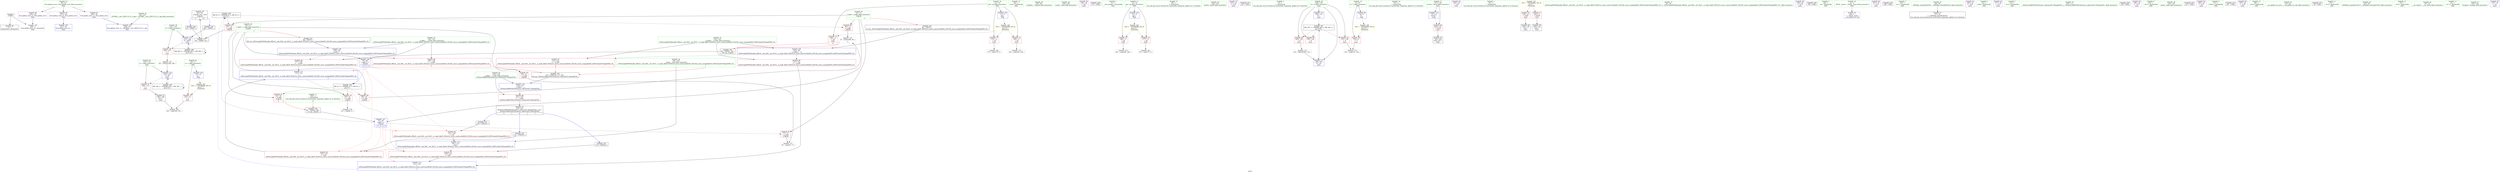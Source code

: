 digraph "SVFG" {
	label="SVFG";

	Node0x559b82891340 [shape=record,color=grey,label="{NodeID: 0\nNullPtr}"];
	Node0x559b82891340 -> Node0x559b828a78a0[style=solid];
	Node0x559b82891340 -> Node0x559b828a7ae0[style=solid];
	Node0x559b828b15e0 [shape=record,color=grey,label="{NodeID: 180\n192 = cmp(190, 191, )\n}"];
	Node0x559b828a8380 [shape=record,color=red,label="{NodeID: 97\n189\<--133\n\<--s\nmain\n}"];
	Node0x559b828a8380 -> Node0x559b828a8d30[style=solid];
	Node0x559b828a5a80 [shape=record,color=green,label="{NodeID: 14\n36\<--1\n.str.8\<--dummyObj\nGlob }"];
	Node0x559b828a7ff0 [shape=record,color=blue,label="{NodeID: 111\n117\<--116\n\<--\n_ZSt4swapIiENSt9enable_ifIXsr6__and_ISt6__not_ISt15__is_tuple_likeIT_EESt21is_move_constructibleIS3_ESt18is_move_assignableIS3_EEE5valueEvE4typeERS3_SC_\n|{|<s1>3}}"];
	Node0x559b828a7ff0 -> Node0x559b828aae40[style=dashed];
	Node0x559b828a7ff0:s1 -> Node0x559b828b7750[style=dashed,color=blue];
	Node0x559b828a6880 [shape=record,color=green,label="{NodeID: 28\n65\<--66\n_Z3gcdii\<--_Z3gcdii_field_insensitive\n}"];
	Node0x559b828a74d0 [shape=record,color=green,label="{NodeID: 42\n148\<--149\nscanf\<--scanf_field_insensitive\n}"];
	Node0x559b828a9140 [shape=record,color=purple,label="{NodeID: 56\n138\<--20\n\<--.str.1\nmain\n}"];
	Node0x559b828c6dc0 [shape=record,color=black,label="{NodeID: 236\n172 = PHI()\n}"];
	Node0x559b828a9d30 [shape=record,color=red,label="{NodeID: 70\n164\<--11\n\<--pd\nmain\n}"];
	Node0x559b828a9d30 -> Node0x559b828b12e0[style=solid];
	Node0x559b828aa890 [shape=record,color=red,label="{NodeID: 84\n89\<--72\n\<--y.addr\n_Z3gcdii\n}"];
	Node0x559b828aa890 -> Node0x559b828b09e0[style=solid];
	Node0x559b828a29d0 [shape=record,color=green,label="{NodeID: 1\n7\<--1\n__dso_handle\<--dummyObj\nGlob }"];
	Node0x559b828b1760 [shape=record,color=grey,label="{NodeID: 181\n178 = cmp(177, 9, )\n}"];
	Node0x559b828a8450 [shape=record,color=red,label="{NodeID: 98\n221\<--218\n\<--__t.addr\n_ZSt4moveIRiEONSt16remove_referenceIT_E4typeEOS2_\n}"];
	Node0x559b828a8450 -> Node0x559b828a8ed0[style=solid];
	Node0x559b828a5b80 [shape=record,color=green,label="{NodeID: 15\n39\<--1\n\<--dummyObj\nCan only get source location for instruction, argument, global var or function.}"];
	Node0x559b828a80c0 [shape=record,color=blue,label="{NodeID: 112\n121\<--120\n\<--\n_ZSt4swapIiENSt9enable_ifIXsr6__and_ISt6__not_ISt15__is_tuple_likeIT_EESt21is_move_constructibleIS3_ESt18is_move_assignableIS3_EEE5valueEvE4typeERS3_SC_\n|{<s0>3}}"];
	Node0x559b828a80c0:s0 -> Node0x559b828b7c50[style=dashed,color=blue];
	Node0x559b828a6980 [shape=record,color=green,label="{NodeID: 29\n70\<--71\nx.addr\<--x.addr_field_insensitive\n_Z3gcdii\n|{|<s5>3}}"];
	Node0x559b828a6980 -> Node0x559b828aa3b0[style=solid];
	Node0x559b828a6980 -> Node0x559b828aa480[style=solid];
	Node0x559b828a6980 -> Node0x559b828aa550[style=solid];
	Node0x559b828a6980 -> Node0x559b828aa620[style=solid];
	Node0x559b828a6980 -> Node0x559b828a7be0[style=solid];
	Node0x559b828a6980:s5 -> Node0x559b828c72a0[style=solid,color=red];
	Node0x559b828a75d0 [shape=record,color=green,label="{NodeID: 43\n162\<--163\nprintf\<--printf_field_insensitive\n}"];
	Node0x559b828a9210 [shape=record,color=purple,label="{NodeID: 57\n143\<--23\n\<--.str.2\nmain\n}"];
	Node0x559b828c6e90 [shape=record,color=black,label="{NodeID: 237\n181 = PHI()\n}"];
	Node0x559b828a9e00 [shape=record,color=red,label="{NodeID: 71\n174\<--11\n\<--pd\nmain\n}"];
	Node0x559b828a9e00 -> Node0x559b828b18e0[style=solid];
	Node0x559b828aa960 [shape=record,color=red,label="{NodeID: 85\n108\<--100\n\<--__a.addr\n_ZSt4swapIiENSt9enable_ifIXsr6__and_ISt6__not_ISt15__is_tuple_likeIT_EESt21is_move_constructibleIS3_ESt18is_move_assignableIS3_EEE5valueEvE4typeERS3_SC_\n|{<s0>5}}"];
	Node0x559b828aa960:s0 -> Node0x559b828c7910[style=solid,color=red];
	Node0x559b828a28f0 [shape=record,color=green,label="{NodeID: 2\n9\<--1\n\<--dummyObj\nCan only get source location for instruction, argument, global var or function.}"];
	Node0x559b828b18e0 [shape=record,color=grey,label="{NodeID: 182\n175 = cmp(174, 9, )\n}"];
	Node0x559b828a8520 [shape=record,color=blue,label="{NodeID: 99\n8\<--9\nT\<--\nGlob }"];
	Node0x559b828a8520 -> Node0x559b828ab7f0[style=dashed];
	Node0x559b828a5c80 [shape=record,color=green,label="{NodeID: 16\n151\<--1\n\<--dummyObj\nCan only get source location for instruction, argument, global var or function.}"];
	Node0x559b828a8190 [shape=record,color=blue,label="{NodeID: 113\n127\<--9\nretval\<--\nmain\n}"];
	Node0x559b828a8190 -> Node0x559b828aaf10[style=dashed];
	Node0x559b828a6a50 [shape=record,color=green,label="{NodeID: 30\n72\<--73\ny.addr\<--y.addr_field_insensitive\n_Z3gcdii\n|{|<s4>3}}"];
	Node0x559b828a6a50 -> Node0x559b828aa6f0[style=solid];
	Node0x559b828a6a50 -> Node0x559b828aa7c0[style=solid];
	Node0x559b828a6a50 -> Node0x559b828aa890[style=solid];
	Node0x559b828a6a50 -> Node0x559b828a7cb0[style=solid];
	Node0x559b828a6a50:s4 -> Node0x559b828c7440[style=solid,color=red];
	Node0x559b828a76d0 [shape=record,color=green,label="{NodeID: 44\n218\<--219\n__t.addr\<--__t.addr_field_insensitive\n_ZSt4moveIRiEONSt16remove_referenceIT_E4typeEOS2_\n}"];
	Node0x559b828a76d0 -> Node0x559b828a8450[style=solid];
	Node0x559b828a76d0 -> Node0x559b828ad5b0[style=solid];
	Node0x559b828a92e0 [shape=record,color=purple,label="{NodeID: 58\n144\<--25\n\<--.str.3\nmain\n}"];
	Node0x559b828c6f60 [shape=record,color=black,label="{NodeID: 238\n184 = PHI(67, )\n}"];
	Node0x559b828c6f60 -> Node0x559b828ad340[style=solid];
	Node0x559b828a9ed0 [shape=record,color=red,label="{NodeID: 72\n183\<--11\n\<--pd\nmain\n|{<s0>15}}"];
	Node0x559b828a9ed0:s0 -> Node0x559b828c7580[style=solid,color=red];
	Node0x559b828aaa30 [shape=record,color=red,label="{NodeID: 86\n117\<--100\n\<--__a.addr\n_ZSt4swapIiENSt9enable_ifIXsr6__and_ISt6__not_ISt15__is_tuple_likeIT_EESt21is_move_constructibleIS3_ESt18is_move_assignableIS3_EEE5valueEvE4typeERS3_SC_\n}"];
	Node0x559b828aaa30 -> Node0x559b828a7ff0[style=solid];
	Node0x559b828a1b00 [shape=record,color=green,label="{NodeID: 3\n16\<--1\n\<--dummyObj\nCan only get source location for instruction, argument, global var or function.}"];
	Node0x559b828a8620 [shape=record,color=blue,label="{NodeID: 100\n11\<--9\npd\<--\nGlob }"];
	Node0x559b828a8620 -> Node0x559b828ab8d0[style=dashed];
	Node0x559b828a5d80 [shape=record,color=green,label="{NodeID: 17\n166\<--1\n\<--dummyObj\nCan only get source location for instruction, argument, global var or function.|{<s0>15}}"];
	Node0x559b828a5d80:s0 -> Node0x559b828c7790[style=solid,color=red];
	Node0x559b828ab6e0 [shape=record,color=yellow,style=double,label="{NodeID: 197\n14V_1 = ENCHI(MR_14V_0)\npts\{1 \}\nFun[main]}"];
	Node0x559b828ab6e0 -> Node0x559b828aa210[style=dashed];
	Node0x559b828ab6e0 -> Node0x559b828aa2e0[style=dashed];
	Node0x559b828ad270 [shape=record,color=blue,label="{NodeID: 114\n129\<--151\nit\<--\nmain\n}"];
	Node0x559b828ad270 -> Node0x559b828b8150[style=dashed];
	Node0x559b828a6b20 [shape=record,color=green,label="{NodeID: 31\n81\<--82\n_ZSt4swapIiENSt9enable_ifIXsr6__and_ISt6__not_ISt15__is_tuple_likeIT_EESt21is_move_constructibleIS3_ESt18is_move_assignableIS3_EEE5valueEvE4typeERS3_SC_\<--_ZSt4swapIiENSt9enable_ifIXsr6__and_ISt6__not_ISt15__is_tuple_likeIT_EESt21is_move_constructibleIS3_ESt18is_move_assignableIS3_EEE5valueEvE4typeERS3_SC__field_insensitive\n}"];
	Node0x559b828a77a0 [shape=record,color=green,label="{NodeID: 45\n40\<--223\n_GLOBAL__sub_I_ll931110_0_1.cpp\<--_GLOBAL__sub_I_ll931110_0_1.cpp_field_insensitive\n}"];
	Node0x559b828a77a0 -> Node0x559b828a8a20[style=solid];
	Node0x559b828a93b0 [shape=record,color=purple,label="{NodeID: 59\n146\<--28\n\<--.str.4\nmain\n}"];
	Node0x559b828c7100 [shape=record,color=black,label="{NodeID: 239\n195 = PHI()\n}"];
	Node0x559b828a9fa0 [shape=record,color=red,label="{NodeID: 73\n168\<--13\n\<--pg\nmain\n}"];
	Node0x559b828a9fa0 -> Node0x559b828b0e60[style=solid];
	Node0x559b828aab00 [shape=record,color=red,label="{NodeID: 87\n114\<--102\n\<--__b.addr\n_ZSt4swapIiENSt9enable_ifIXsr6__and_ISt6__not_ISt15__is_tuple_likeIT_EESt21is_move_constructibleIS3_ESt18is_move_assignableIS3_EEE5valueEvE4typeERS3_SC_\n|{<s0>6}}"];
	Node0x559b828aab00:s0 -> Node0x559b828c7910[style=solid,color=red];
	Node0x559b828a1b90 [shape=record,color=green,label="{NodeID: 4\n18\<--1\n.str\<--dummyObj\nGlob }"];
	Node0x559b828a8720 [shape=record,color=blue,label="{NodeID: 101\n13\<--9\npg\<--\nGlob }"];
	Node0x559b828a8720 -> Node0x559b828ab9b0[style=dashed];
	Node0x559b828a5e80 [shape=record,color=green,label="{NodeID: 18\n4\<--6\n_ZStL8__ioinit\<--_ZStL8__ioinit_field_insensitive\nGlob }"];
	Node0x559b828a5e80 -> Node0x559b828a8fa0[style=solid];
	Node0x559b828ab7f0 [shape=record,color=yellow,style=double,label="{NodeID: 198\n16V_1 = ENCHI(MR_16V_0)\npts\{10 \}\nFun[main]}"];
	Node0x559b828ab7f0 -> Node0x559b828a9c60[style=dashed];
	Node0x559b828ad340 [shape=record,color=blue,label="{NodeID: 115\n131\<--184\nf\<--call14\nmain\n}"];
	Node0x559b828ad340 -> Node0x559b828a82b0[style=dashed];
	Node0x559b828ad340 -> Node0x559b828b8650[style=dashed];
	Node0x559b828a6c20 [shape=record,color=green,label="{NodeID: 32\n100\<--101\n__a.addr\<--__a.addr_field_insensitive\n_ZSt4swapIiENSt9enable_ifIXsr6__and_ISt6__not_ISt15__is_tuple_likeIT_EESt21is_move_constructibleIS3_ESt18is_move_assignableIS3_EEE5valueEvE4typeERS3_SC_\n}"];
	Node0x559b828a6c20 -> Node0x559b828aa960[style=solid];
	Node0x559b828a6c20 -> Node0x559b828aaa30[style=solid];
	Node0x559b828a6c20 -> Node0x559b828a7d80[style=solid];
	Node0x559b828a78a0 [shape=record,color=black,label="{NodeID: 46\n2\<--3\ndummyVal\<--dummyVal\n}"];
	Node0x559b828a9480 [shape=record,color=purple,label="{NodeID: 60\n157\<--30\n\<--.str.5\nmain\n}"];
	Node0x559b828c71d0 [shape=record,color=black,label="{NodeID: 240\n198 = PHI()\n}"];
	Node0x559b828aa070 [shape=record,color=red,label="{NodeID: 74\n177\<--13\n\<--pg\nmain\n}"];
	Node0x559b828aa070 -> Node0x559b828b1760[style=solid];
	Node0x559b828b0440 [shape=record,color=black,label="{NodeID: 171\n95 = PHI(87, 93, )\n}"];
	Node0x559b828b0440 -> Node0x559b828a8ac0[style=solid];
	Node0x559b828aabd0 [shape=record,color=red,label="{NodeID: 88\n121\<--102\n\<--__b.addr\n_ZSt4swapIiENSt9enable_ifIXsr6__and_ISt6__not_ISt15__is_tuple_likeIT_EESt21is_move_constructibleIS3_ESt18is_move_assignableIS3_EEE5valueEvE4typeERS3_SC_\n}"];
	Node0x559b828aabd0 -> Node0x559b828a80c0[style=solid];
	Node0x559b828a1c20 [shape=record,color=green,label="{NodeID: 5\n20\<--1\n.str.1\<--dummyObj\nGlob }"];
	Node0x559b828b7750 [shape=record,color=black,label="{NodeID: 185\nMR_2V_4 = PHI(MR_2V_3, MR_2V_2, )\npts\{71 \}\n}"];
	Node0x559b828b7750 -> Node0x559b828aa480[style=dashed];
	Node0x559b828b7750 -> Node0x559b828aa550[style=dashed];
	Node0x559b828b7750 -> Node0x559b828aa620[style=dashed];
	Node0x559b828a8820 [shape=record,color=blue,label="{NodeID: 102\n15\<--16\nn\<--\nGlob }"];
	Node0x559b828a8820 -> Node0x559b828aba90[style=dashed];
	Node0x559b828a5f80 [shape=record,color=green,label="{NodeID: 19\n8\<--10\nT\<--T_field_insensitive\nGlob }"];
	Node0x559b828a5f80 -> Node0x559b828a9c60[style=solid];
	Node0x559b828a5f80 -> Node0x559b828a8520[style=solid];
	Node0x559b828ab8d0 [shape=record,color=yellow,style=double,label="{NodeID: 199\n18V_1 = ENCHI(MR_18V_0)\npts\{12 \}\nFun[main]}"];
	Node0x559b828ab8d0 -> Node0x559b828a9d30[style=dashed];
	Node0x559b828ab8d0 -> Node0x559b828a9e00[style=dashed];
	Node0x559b828ab8d0 -> Node0x559b828a9ed0[style=dashed];
	Node0x559b828ad410 [shape=record,color=blue,label="{NodeID: 116\n133\<--187\ns\<--div\nmain\n}"];
	Node0x559b828ad410 -> Node0x559b828a8380[style=dashed];
	Node0x559b828ad410 -> Node0x559b828b8b50[style=dashed];
	Node0x559b828a6cf0 [shape=record,color=green,label="{NodeID: 33\n102\<--103\n__b.addr\<--__b.addr_field_insensitive\n_ZSt4swapIiENSt9enable_ifIXsr6__and_ISt6__not_ISt15__is_tuple_likeIT_EESt21is_move_constructibleIS3_ESt18is_move_assignableIS3_EEE5valueEvE4typeERS3_SC_\n}"];
	Node0x559b828a6cf0 -> Node0x559b828aab00[style=solid];
	Node0x559b828a6cf0 -> Node0x559b828aabd0[style=solid];
	Node0x559b828a6cf0 -> Node0x559b828a7e50[style=solid];
	Node0x559b828a79a0 [shape=record,color=black,label="{NodeID: 47\n51\<--52\n\<--_ZNSt8ios_base4InitD1Ev\nCan only get source location for instruction, argument, global var or function.}"];
	Node0x559b828a9550 [shape=record,color=purple,label="{NodeID: 61\n160\<--32\n\<--.str.6\nmain\n}"];
	Node0x559b828c72a0 [shape=record,color=black,label="{NodeID: 241\n98 = PHI(70, )\n0th arg _ZSt4swapIiENSt9enable_ifIXsr6__and_ISt6__not_ISt15__is_tuple_likeIT_EESt21is_move_constructibleIS3_ESt18is_move_assignableIS3_EEE5valueEvE4typeERS3_SC_ }"];
	Node0x559b828c72a0 -> Node0x559b828a7d80[style=solid];
	Node0x559b828aa140 [shape=record,color=red,label="{NodeID: 75\n191\<--15\n\<--n\nmain\n}"];
	Node0x559b828aa140 -> Node0x559b828b15e0[style=solid];
	Node0x559b828b09e0 [shape=record,color=grey,label="{NodeID: 172\n91 = Binary(89, 90, )\n|{<s0>4}}"];
	Node0x559b828b09e0:s0 -> Node0x559b828c7580[style=solid,color=red];
	Node0x559b828aaca0 [shape=record,color=red,label="{NodeID: 89\n112\<--109\n\<--call\n_ZSt4swapIiENSt9enable_ifIXsr6__and_ISt6__not_ISt15__is_tuple_likeIT_EESt21is_move_constructibleIS3_ESt18is_move_assignableIS3_EEE5valueEvE4typeERS3_SC_\n}"];
	Node0x559b828aaca0 -> Node0x559b828a7f20[style=solid];
	Node0x559b828a55c0 [shape=record,color=green,label="{NodeID: 6\n22\<--1\nstdin\<--dummyObj\nGlob }"];
	Node0x559b828b7c50 [shape=record,color=black,label="{NodeID: 186\nMR_4V_4 = PHI(MR_4V_3, MR_4V_2, )\npts\{73 \}\n}"];
	Node0x559b828b7c50 -> Node0x559b828aa7c0[style=dashed];
	Node0x559b828b7c50 -> Node0x559b828aa890[style=dashed];
	Node0x559b828a8920 [shape=record,color=blue,label="{NodeID: 103\n227\<--39\nllvm.global_ctors_0\<--\nGlob }"];
	Node0x559b828a6080 [shape=record,color=green,label="{NodeID: 20\n11\<--12\npd\<--pd_field_insensitive\nGlob }"];
	Node0x559b828a6080 -> Node0x559b828a9d30[style=solid];
	Node0x559b828a6080 -> Node0x559b828a9e00[style=solid];
	Node0x559b828a6080 -> Node0x559b828a9ed0[style=solid];
	Node0x559b828a6080 -> Node0x559b828a8620[style=solid];
	Node0x559b828ab9b0 [shape=record,color=yellow,style=double,label="{NodeID: 200\n20V_1 = ENCHI(MR_20V_0)\npts\{14 \}\nFun[main]}"];
	Node0x559b828ab9b0 -> Node0x559b828a9fa0[style=dashed];
	Node0x559b828ab9b0 -> Node0x559b828aa070[style=dashed];
	Node0x559b828ad4e0 [shape=record,color=blue,label="{NodeID: 117\n129\<--201\nit\<--inc\nmain\n}"];
	Node0x559b828ad4e0 -> Node0x559b828b8150[style=dashed];
	Node0x559b828a6dc0 [shape=record,color=green,label="{NodeID: 34\n104\<--105\n__tmp\<--__tmp_field_insensitive\n_ZSt4swapIiENSt9enable_ifIXsr6__and_ISt6__not_ISt15__is_tuple_likeIT_EESt21is_move_constructibleIS3_ESt18is_move_assignableIS3_EEE5valueEvE4typeERS3_SC_\n|{|<s1>7}}"];
	Node0x559b828a6dc0 -> Node0x559b828a7f20[style=solid];
	Node0x559b828a6dc0:s1 -> Node0x559b828c7910[style=solid,color=red];
	Node0x559b828a8ac0 [shape=record,color=black,label="{NodeID: 48\n67\<--95\n_Z3gcdii_ret\<--cond\n_Z3gcdii\n|{<s0>4|<s1>15}}"];
	Node0x559b828a8ac0:s0 -> Node0x559b828c4a90[style=solid,color=blue];
	Node0x559b828a8ac0:s1 -> Node0x559b828c6f60[style=solid,color=blue];
	Node0x559b828c4a90 [shape=record,color=black,label="{NodeID: 228\n93 = PHI(67, )\n}"];
	Node0x559b828c4a90 -> Node0x559b828b0440[style=solid];
	Node0x559b828a9620 [shape=record,color=purple,label="{NodeID: 62\n171\<--34\n\<--.str.7\nmain\n}"];
	Node0x559b828c7440 [shape=record,color=black,label="{NodeID: 242\n99 = PHI(72, )\n1st arg _ZSt4swapIiENSt9enable_ifIXsr6__and_ISt6__not_ISt15__is_tuple_likeIT_EESt21is_move_constructibleIS3_ESt18is_move_assignableIS3_EEE5valueEvE4typeERS3_SC_ }"];
	Node0x559b828c7440 -> Node0x559b828a7e50[style=solid];
	Node0x559b828aa210 [shape=record,color=red,label="{NodeID: 76\n136\<--22\n\<--stdin\nmain\n}"];
	Node0x559b828aa210 -> Node0x559b828a8b90[style=solid];
	Node0x559b828b0b60 [shape=record,color=grey,label="{NodeID: 173\n201 = Binary(200, 151, )\n}"];
	Node0x559b828b0b60 -> Node0x559b828ad4e0[style=solid];
	Node0x559b828aad70 [shape=record,color=red,label="{NodeID: 90\n116\<--115\n\<--call1\n_ZSt4swapIiENSt9enable_ifIXsr6__and_ISt6__not_ISt15__is_tuple_likeIT_EESt21is_move_constructibleIS3_ESt18is_move_assignableIS3_EEE5valueEvE4typeERS3_SC_\n}"];
	Node0x559b828aad70 -> Node0x559b828a7ff0[style=solid];
	Node0x559b828a5650 [shape=record,color=green,label="{NodeID: 7\n23\<--1\n.str.2\<--dummyObj\nGlob }"];
	Node0x559b828b8150 [shape=record,color=black,label="{NodeID: 187\nMR_26V_3 = PHI(MR_26V_4, MR_26V_2, )\npts\{130 \}\n}"];
	Node0x559b828b8150 -> Node0x559b828aafe0[style=dashed];
	Node0x559b828b8150 -> Node0x559b828ab0b0[style=dashed];
	Node0x559b828b8150 -> Node0x559b828ab180[style=dashed];
	Node0x559b828b8150 -> Node0x559b828ad4e0[style=dashed];
	Node0x559b828a8a20 [shape=record,color=blue,label="{NodeID: 104\n228\<--40\nllvm.global_ctors_1\<--_GLOBAL__sub_I_ll931110_0_1.cpp\nGlob }"];
	Node0x559b828a6180 [shape=record,color=green,label="{NodeID: 21\n13\<--14\npg\<--pg_field_insensitive\nGlob }"];
	Node0x559b828a6180 -> Node0x559b828a9fa0[style=solid];
	Node0x559b828a6180 -> Node0x559b828aa070[style=solid];
	Node0x559b828a6180 -> Node0x559b828a8720[style=solid];
	Node0x559b828aba90 [shape=record,color=yellow,style=double,label="{NodeID: 201\n22V_1 = ENCHI(MR_22V_0)\npts\{17 \}\nFun[main]}"];
	Node0x559b828aba90 -> Node0x559b828aa140[style=dashed];
	Node0x559b828ad5b0 [shape=record,color=blue,label="{NodeID: 118\n218\<--217\n__t.addr\<--__t\n_ZSt4moveIRiEONSt16remove_referenceIT_E4typeEOS2_\n}"];
	Node0x559b828ad5b0 -> Node0x559b828a8450[style=dashed];
	Node0x559b828a6e90 [shape=record,color=green,label="{NodeID: 35\n110\<--111\n_ZSt4moveIRiEONSt16remove_referenceIT_E4typeEOS2_\<--_ZSt4moveIRiEONSt16remove_referenceIT_E4typeEOS2__field_insensitive\n}"];
	Node0x559b828a8b90 [shape=record,color=black,label="{NodeID: 49\n139\<--136\ncall\<--\nmain\n}"];
	Node0x559b828c4b60 [shape=record,color=black,label="{NodeID: 229\n158 = PHI()\n}"];
	Node0x559b828a96f0 [shape=record,color=purple,label="{NodeID: 63\n180\<--34\n\<--.str.7\nmain\n}"];
	Node0x559b828c7580 [shape=record,color=black,label="{NodeID: 243\n68 = PHI(91, 183, )\n0th arg _Z3gcdii }"];
	Node0x559b828c7580 -> Node0x559b828a7be0[style=solid];
	Node0x559b828aa2e0 [shape=record,color=red,label="{NodeID: 77\n142\<--27\n\<--stdout\nmain\n}"];
	Node0x559b828aa2e0 -> Node0x559b828a8c60[style=solid];
	Node0x559b828b0ce0 [shape=record,color=grey,label="{NodeID: 174\n187 = Binary(166, 186, )\n}"];
	Node0x559b828b0ce0 -> Node0x559b828ad410[style=solid];
	Node0x559b828aae40 [shape=record,color=red,label="{NodeID: 91\n120\<--119\n\<--call2\n_ZSt4swapIiENSt9enable_ifIXsr6__and_ISt6__not_ISt15__is_tuple_likeIT_EESt21is_move_constructibleIS3_ESt18is_move_assignableIS3_EEE5valueEvE4typeERS3_SC_\n}"];
	Node0x559b828aae40 -> Node0x559b828a80c0[style=solid];
	Node0x559b828a56e0 [shape=record,color=green,label="{NodeID: 8\n25\<--1\n.str.3\<--dummyObj\nGlob }"];
	Node0x559b828b8650 [shape=record,color=black,label="{NodeID: 188\nMR_28V_2 = PHI(MR_28V_3, MR_28V_1, )\npts\{132 \}\n}"];
	Node0x559b828b8650 -> Node0x559b828ad340[style=dashed];
	Node0x559b828b8650 -> Node0x559b828b8650[style=dashed];
	Node0x559b828a7ae0 [shape=record,color=blue, style = dotted,label="{NodeID: 105\n229\<--3\nllvm.global_ctors_2\<--dummyVal\nGlob }"];
	Node0x559b828a6280 [shape=record,color=green,label="{NodeID: 22\n15\<--17\nn\<--n_field_insensitive\nGlob }"];
	Node0x559b828a6280 -> Node0x559b828aa140[style=solid];
	Node0x559b828a6280 -> Node0x559b828a8820[style=solid];
	Node0x559b828a6f90 [shape=record,color=green,label="{NodeID: 36\n124\<--125\nmain\<--main_field_insensitive\n}"];
	Node0x559b828a8c60 [shape=record,color=black,label="{NodeID: 50\n145\<--142\ncall1\<--\nmain\n}"];
	Node0x559b828c4690 [shape=record,color=black,label="{NodeID: 230\n147 = PHI()\n}"];
	Node0x559b828a97c0 [shape=record,color=purple,label="{NodeID: 64\n194\<--34\n\<--.str.7\nmain\n}"];
	Node0x559b828c7790 [shape=record,color=black,label="{NodeID: 244\n69 = PHI(92, 166, )\n1st arg _Z3gcdii }"];
	Node0x559b828c7790 -> Node0x559b828a7cb0[style=solid];
	Node0x559b828aa3b0 [shape=record,color=red,label="{NodeID: 78\n76\<--70\n\<--x.addr\n_Z3gcdii\n}"];
	Node0x559b828aa3b0 -> Node0x559b828b1160[style=solid];
	Node0x559b828b0e60 [shape=record,color=grey,label="{NodeID: 175\n169 = cmp(168, 166, )\n}"];
	Node0x559b828aaf10 [shape=record,color=red,label="{NodeID: 92\n204\<--127\n\<--retval\nmain\n}"];
	Node0x559b828aaf10 -> Node0x559b828a8e00[style=solid];
	Node0x559b828a5770 [shape=record,color=green,label="{NodeID: 9\n27\<--1\nstdout\<--dummyObj\nGlob }"];
	Node0x559b828b8b50 [shape=record,color=black,label="{NodeID: 189\nMR_30V_2 = PHI(MR_30V_3, MR_30V_1, )\npts\{134 \}\n}"];
	Node0x559b828b8b50 -> Node0x559b828ad410[style=dashed];
	Node0x559b828b8b50 -> Node0x559b828b8b50[style=dashed];
	Node0x559b828a7be0 [shape=record,color=blue,label="{NodeID: 106\n70\<--68\nx.addr\<--x\n_Z3gcdii\n|{|<s2>3|<s3>3|<s4>3}}"];
	Node0x559b828a7be0 -> Node0x559b828aa3b0[style=dashed];
	Node0x559b828a7be0 -> Node0x559b828b7750[style=dashed];
	Node0x559b828a7be0:s2 -> Node0x559b828aaca0[style=dashed,color=red];
	Node0x559b828a7be0:s3 -> Node0x559b828aad70[style=dashed,color=red];
	Node0x559b828a7be0:s4 -> Node0x559b828a7ff0[style=dashed,color=red];
	Node0x559b828a6380 [shape=record,color=green,label="{NodeID: 23\n38\<--42\nllvm.global_ctors\<--llvm.global_ctors_field_insensitive\nGlob }"];
	Node0x559b828a6380 -> Node0x559b828a9960[style=solid];
	Node0x559b828a6380 -> Node0x559b828a9a60[style=solid];
	Node0x559b828a6380 -> Node0x559b828a9b60[style=solid];
	Node0x559b828a7090 [shape=record,color=green,label="{NodeID: 37\n127\<--128\nretval\<--retval_field_insensitive\nmain\n}"];
	Node0x559b828a7090 -> Node0x559b828aaf10[style=solid];
	Node0x559b828a7090 -> Node0x559b828a8190[style=solid];
	Node0x559b828a8d30 [shape=record,color=black,label="{NodeID: 51\n190\<--189\nconv\<--\nmain\n}"];
	Node0x559b828a8d30 -> Node0x559b828b15e0[style=solid];
	Node0x559b828c67e0 [shape=record,color=black,label="{NodeID: 231\n161 = PHI()\n}"];
	Node0x559b828a9890 [shape=record,color=purple,label="{NodeID: 65\n197\<--36\n\<--.str.8\nmain\n}"];
	Node0x559b828c7910 [shape=record,color=black,label="{NodeID: 245\n217 = PHI(108, 114, 104, )\n0th arg _ZSt4moveIRiEONSt16remove_referenceIT_E4typeEOS2_ }"];
	Node0x559b828c7910 -> Node0x559b828ad5b0[style=solid];
	Node0x559b828aa480 [shape=record,color=red,label="{NodeID: 79\n84\<--70\n\<--x.addr\n_Z3gcdii\n}"];
	Node0x559b828aa480 -> Node0x559b828b0fe0[style=solid];
	Node0x559b828b0fe0 [shape=record,color=grey,label="{NodeID: 176\n85 = cmp(84, 9, )\n}"];
	Node0x559b828aafe0 [shape=record,color=red,label="{NodeID: 93\n153\<--129\n\<--it\nmain\n}"];
	Node0x559b828aafe0 -> Node0x559b828b1460[style=solid];
	Node0x559b828a5800 [shape=record,color=green,label="{NodeID: 10\n28\<--1\n.str.4\<--dummyObj\nGlob }"];
	Node0x559b828a7cb0 [shape=record,color=blue,label="{NodeID: 107\n72\<--69\ny.addr\<--y\n_Z3gcdii\n|{|<s2>3|<s3>3|<s4>3|<s5>3}}"];
	Node0x559b828a7cb0 -> Node0x559b828aa6f0[style=dashed];
	Node0x559b828a7cb0 -> Node0x559b828b7c50[style=dashed];
	Node0x559b828a7cb0:s2 -> Node0x559b828aaca0[style=dashed,color=red];
	Node0x559b828a7cb0:s3 -> Node0x559b828aad70[style=dashed,color=red];
	Node0x559b828a7cb0:s4 -> Node0x559b828aae40[style=dashed,color=red];
	Node0x559b828a7cb0:s5 -> Node0x559b828a80c0[style=dashed,color=red];
	Node0x559b828a6480 [shape=record,color=green,label="{NodeID: 24\n43\<--44\n__cxx_global_var_init\<--__cxx_global_var_init_field_insensitive\n}"];
	Node0x559b828a7160 [shape=record,color=green,label="{NodeID: 38\n129\<--130\nit\<--it_field_insensitive\nmain\n}"];
	Node0x559b828a7160 -> Node0x559b828aafe0[style=solid];
	Node0x559b828a7160 -> Node0x559b828ab0b0[style=solid];
	Node0x559b828a7160 -> Node0x559b828ab180[style=solid];
	Node0x559b828a7160 -> Node0x559b828ad270[style=solid];
	Node0x559b828a7160 -> Node0x559b828ad4e0[style=solid];
	Node0x559b828a8e00 [shape=record,color=black,label="{NodeID: 52\n126\<--204\nmain_ret\<--\nmain\n}"];
	Node0x559b828c68b0 [shape=record,color=black,label="{NodeID: 232\n50 = PHI()\n}"];
	Node0x559b828a9960 [shape=record,color=purple,label="{NodeID: 66\n227\<--38\nllvm.global_ctors_0\<--llvm.global_ctors\nGlob }"];
	Node0x559b828a9960 -> Node0x559b828a8920[style=solid];
	Node0x559b828aa550 [shape=record,color=red,label="{NodeID: 80\n90\<--70\n\<--x.addr\n_Z3gcdii\n}"];
	Node0x559b828aa550 -> Node0x559b828b09e0[style=solid];
	Node0x559b828b1160 [shape=record,color=grey,label="{NodeID: 177\n78 = cmp(76, 77, )\n}"];
	Node0x559b828ab0b0 [shape=record,color=red,label="{NodeID: 94\n159\<--129\n\<--it\nmain\n}"];
	Node0x559b828a5890 [shape=record,color=green,label="{NodeID: 11\n30\<--1\n.str.5\<--dummyObj\nGlob }"];
	Node0x559b828a7d80 [shape=record,color=blue,label="{NodeID: 108\n100\<--98\n__a.addr\<--__a\n_ZSt4swapIiENSt9enable_ifIXsr6__and_ISt6__not_ISt15__is_tuple_likeIT_EESt21is_move_constructibleIS3_ESt18is_move_assignableIS3_EEE5valueEvE4typeERS3_SC_\n}"];
	Node0x559b828a7d80 -> Node0x559b828aa960[style=dashed];
	Node0x559b828a7d80 -> Node0x559b828aaa30[style=dashed];
	Node0x559b828a6580 [shape=record,color=green,label="{NodeID: 25\n47\<--48\n_ZNSt8ios_base4InitC1Ev\<--_ZNSt8ios_base4InitC1Ev_field_insensitive\n}"];
	Node0x559b828a7230 [shape=record,color=green,label="{NodeID: 39\n131\<--132\nf\<--f_field_insensitive\nmain\n}"];
	Node0x559b828a7230 -> Node0x559b828a82b0[style=solid];
	Node0x559b828a7230 -> Node0x559b828ad340[style=solid];
	Node0x559b828a8ed0 [shape=record,color=black,label="{NodeID: 53\n216\<--221\n_ZSt4moveIRiEONSt16remove_referenceIT_E4typeEOS2__ret\<--\n_ZSt4moveIRiEONSt16remove_referenceIT_E4typeEOS2_\n|{<s0>5|<s1>6|<s2>7}}"];
	Node0x559b828a8ed0:s0 -> Node0x559b828c6980[style=solid,color=blue];
	Node0x559b828a8ed0:s1 -> Node0x559b828c6b40[style=solid,color=blue];
	Node0x559b828a8ed0:s2 -> Node0x559b828c6c80[style=solid,color=blue];
	Node0x559b828c6980 [shape=record,color=black,label="{NodeID: 233\n109 = PHI(216, )\n}"];
	Node0x559b828c6980 -> Node0x559b828aaca0[style=solid];
	Node0x559b828a9a60 [shape=record,color=purple,label="{NodeID: 67\n228\<--38\nllvm.global_ctors_1\<--llvm.global_ctors\nGlob }"];
	Node0x559b828a9a60 -> Node0x559b828a8a20[style=solid];
	Node0x559b828aa620 [shape=record,color=red,label="{NodeID: 81\n92\<--70\n\<--x.addr\n_Z3gcdii\n|{<s0>4}}"];
	Node0x559b828aa620:s0 -> Node0x559b828c7790[style=solid,color=red];
	Node0x559b828b12e0 [shape=record,color=grey,label="{NodeID: 178\n165 = cmp(164, 166, )\n}"];
	Node0x559b828ab180 [shape=record,color=red,label="{NodeID: 95\n200\<--129\n\<--it\nmain\n}"];
	Node0x559b828ab180 -> Node0x559b828b0b60[style=solid];
	Node0x559b828a5920 [shape=record,color=green,label="{NodeID: 12\n32\<--1\n.str.6\<--dummyObj\nGlob }"];
	Node0x559b828a7e50 [shape=record,color=blue,label="{NodeID: 109\n102\<--99\n__b.addr\<--__b\n_ZSt4swapIiENSt9enable_ifIXsr6__and_ISt6__not_ISt15__is_tuple_likeIT_EESt21is_move_constructibleIS3_ESt18is_move_assignableIS3_EEE5valueEvE4typeERS3_SC_\n}"];
	Node0x559b828a7e50 -> Node0x559b828aab00[style=dashed];
	Node0x559b828a7e50 -> Node0x559b828aabd0[style=dashed];
	Node0x559b828a6680 [shape=record,color=green,label="{NodeID: 26\n53\<--54\n__cxa_atexit\<--__cxa_atexit_field_insensitive\n}"];
	Node0x559b828a7300 [shape=record,color=green,label="{NodeID: 40\n133\<--134\ns\<--s_field_insensitive\nmain\n}"];
	Node0x559b828a7300 -> Node0x559b828a8380[style=solid];
	Node0x559b828a7300 -> Node0x559b828ad410[style=solid];
	Node0x559b828a8fa0 [shape=record,color=purple,label="{NodeID: 54\n49\<--4\n\<--_ZStL8__ioinit\n__cxx_global_var_init\n}"];
	Node0x559b828c6b40 [shape=record,color=black,label="{NodeID: 234\n115 = PHI(216, )\n}"];
	Node0x559b828c6b40 -> Node0x559b828aad70[style=solid];
	Node0x559b828a9b60 [shape=record,color=purple,label="{NodeID: 68\n229\<--38\nllvm.global_ctors_2\<--llvm.global_ctors\nGlob }"];
	Node0x559b828a9b60 -> Node0x559b828a7ae0[style=solid];
	Node0x559b828aa6f0 [shape=record,color=red,label="{NodeID: 82\n77\<--72\n\<--y.addr\n_Z3gcdii\n}"];
	Node0x559b828aa6f0 -> Node0x559b828b1160[style=solid];
	Node0x559b828b1460 [shape=record,color=grey,label="{NodeID: 179\n155 = cmp(153, 154, )\n}"];
	Node0x559b828a82b0 [shape=record,color=red,label="{NodeID: 96\n186\<--131\n\<--f\nmain\n}"];
	Node0x559b828a82b0 -> Node0x559b828b0ce0[style=solid];
	Node0x559b828a59b0 [shape=record,color=green,label="{NodeID: 13\n34\<--1\n.str.7\<--dummyObj\nGlob }"];
	Node0x559b828a7f20 [shape=record,color=blue,label="{NodeID: 110\n104\<--112\n__tmp\<--\n_ZSt4swapIiENSt9enable_ifIXsr6__and_ISt6__not_ISt15__is_tuple_likeIT_EESt21is_move_constructibleIS3_ESt18is_move_assignableIS3_EEE5valueEvE4typeERS3_SC_\n}"];
	Node0x559b828a7f20 -> Node0x559b828aad70[style=dashed];
	Node0x559b828a7f20 -> Node0x559b828aae40[style=dashed];
	Node0x559b828a6780 [shape=record,color=green,label="{NodeID: 27\n52\<--58\n_ZNSt8ios_base4InitD1Ev\<--_ZNSt8ios_base4InitD1Ev_field_insensitive\n}"];
	Node0x559b828a6780 -> Node0x559b828a79a0[style=solid];
	Node0x559b828a73d0 [shape=record,color=green,label="{NodeID: 41\n140\<--141\nfreopen\<--freopen_field_insensitive\n}"];
	Node0x559b828a9070 [shape=record,color=purple,label="{NodeID: 55\n137\<--18\n\<--.str\nmain\n}"];
	Node0x559b828c6c80 [shape=record,color=black,label="{NodeID: 235\n119 = PHI(216, )\n}"];
	Node0x559b828c6c80 -> Node0x559b828aae40[style=solid];
	Node0x559b828a9c60 [shape=record,color=red,label="{NodeID: 69\n154\<--8\n\<--T\nmain\n}"];
	Node0x559b828a9c60 -> Node0x559b828b1460[style=solid];
	Node0x559b828aa7c0 [shape=record,color=red,label="{NodeID: 83\n87\<--72\n\<--y.addr\n_Z3gcdii\n}"];
	Node0x559b828aa7c0 -> Node0x559b828b0440[style=solid];
}
